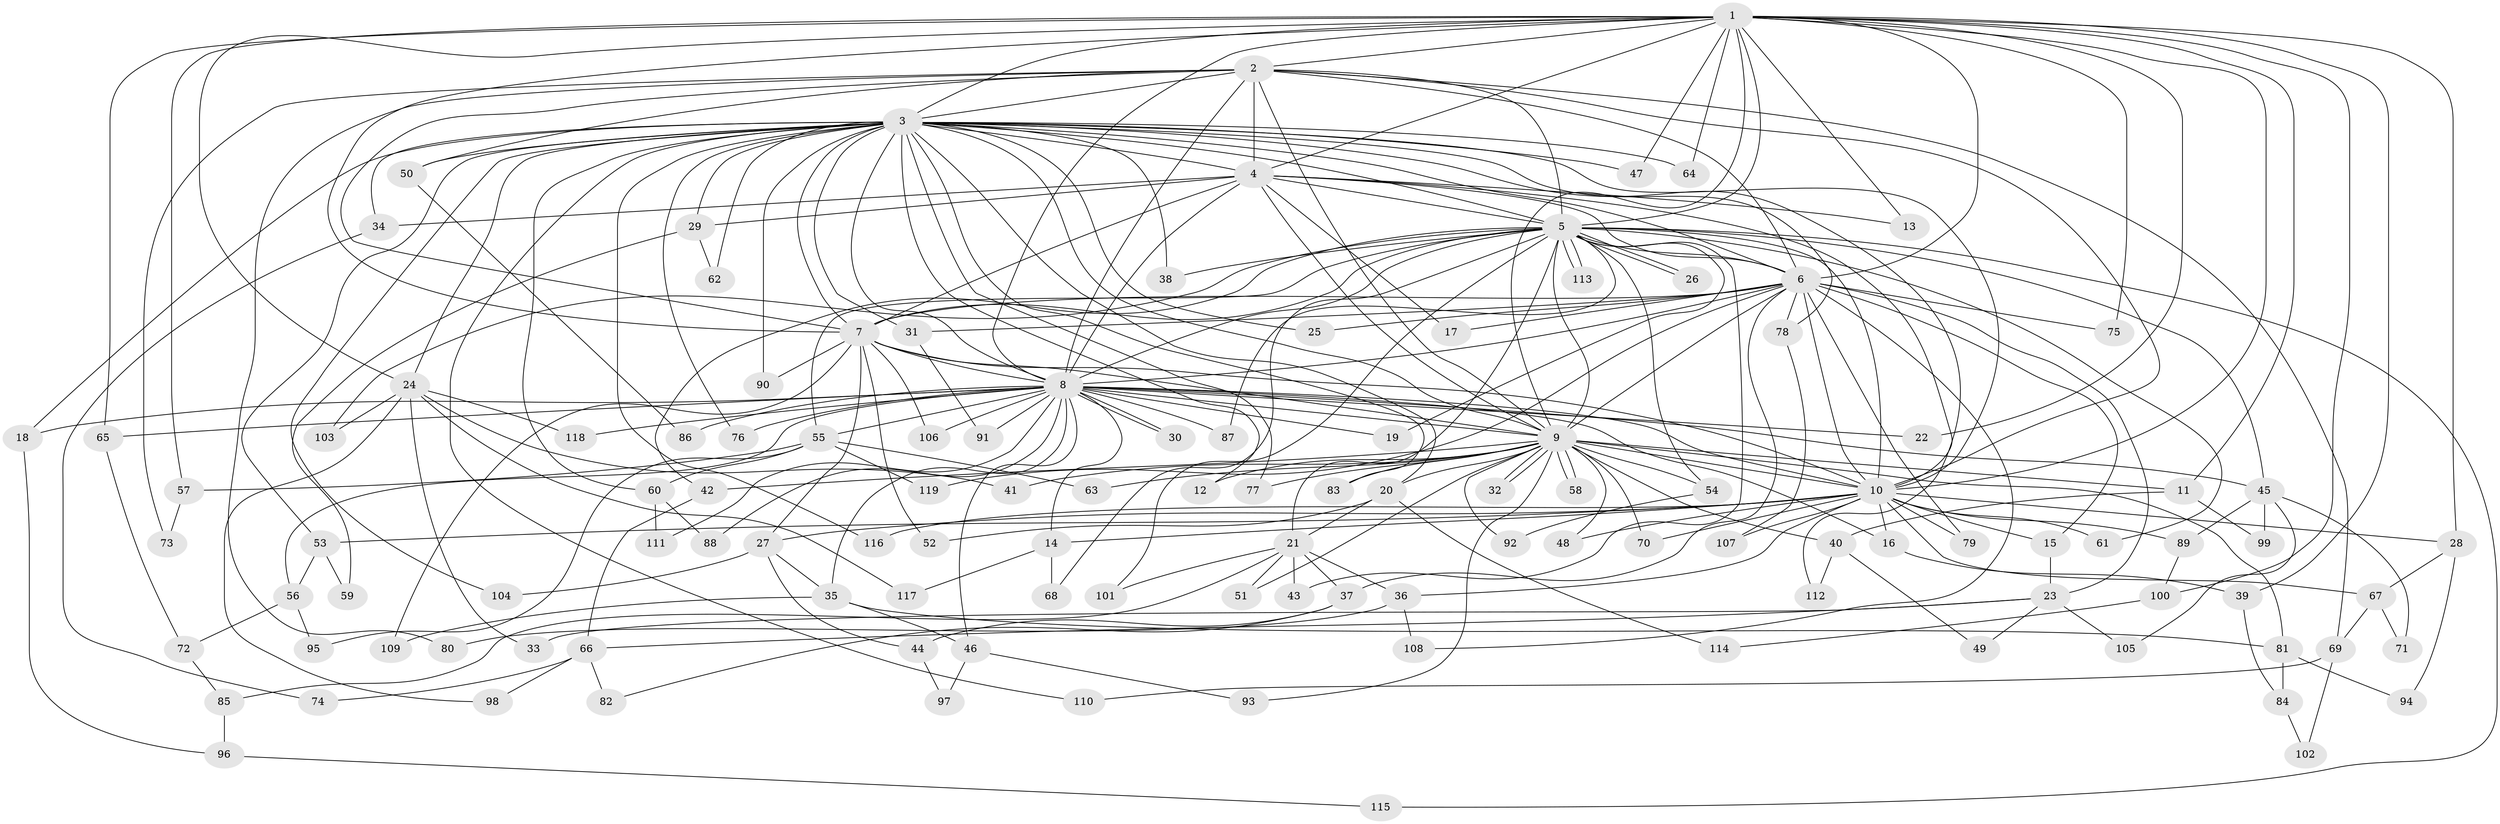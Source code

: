 // Generated by graph-tools (version 1.1) at 2025/43/03/09/25 04:43:30]
// undirected, 119 vertices, 263 edges
graph export_dot {
graph [start="1"]
  node [color=gray90,style=filled];
  1;
  2;
  3;
  4;
  5;
  6;
  7;
  8;
  9;
  10;
  11;
  12;
  13;
  14;
  15;
  16;
  17;
  18;
  19;
  20;
  21;
  22;
  23;
  24;
  25;
  26;
  27;
  28;
  29;
  30;
  31;
  32;
  33;
  34;
  35;
  36;
  37;
  38;
  39;
  40;
  41;
  42;
  43;
  44;
  45;
  46;
  47;
  48;
  49;
  50;
  51;
  52;
  53;
  54;
  55;
  56;
  57;
  58;
  59;
  60;
  61;
  62;
  63;
  64;
  65;
  66;
  67;
  68;
  69;
  70;
  71;
  72;
  73;
  74;
  75;
  76;
  77;
  78;
  79;
  80;
  81;
  82;
  83;
  84;
  85;
  86;
  87;
  88;
  89;
  90;
  91;
  92;
  93;
  94;
  95;
  96;
  97;
  98;
  99;
  100;
  101;
  102;
  103;
  104;
  105;
  106;
  107;
  108;
  109;
  110;
  111;
  112;
  113;
  114;
  115;
  116;
  117;
  118;
  119;
  1 -- 2;
  1 -- 3;
  1 -- 4;
  1 -- 5;
  1 -- 6;
  1 -- 7;
  1 -- 8;
  1 -- 9;
  1 -- 10;
  1 -- 11;
  1 -- 13;
  1 -- 22;
  1 -- 24;
  1 -- 28;
  1 -- 39;
  1 -- 47;
  1 -- 57;
  1 -- 64;
  1 -- 65;
  1 -- 75;
  1 -- 100;
  2 -- 3;
  2 -- 4;
  2 -- 5;
  2 -- 6;
  2 -- 7;
  2 -- 8;
  2 -- 9;
  2 -- 10;
  2 -- 50;
  2 -- 69;
  2 -- 73;
  2 -- 80;
  3 -- 4;
  3 -- 5;
  3 -- 6;
  3 -- 7;
  3 -- 8;
  3 -- 9;
  3 -- 10;
  3 -- 12;
  3 -- 18;
  3 -- 20;
  3 -- 24;
  3 -- 25;
  3 -- 29;
  3 -- 31;
  3 -- 34;
  3 -- 38;
  3 -- 47;
  3 -- 50;
  3 -- 53;
  3 -- 60;
  3 -- 62;
  3 -- 64;
  3 -- 76;
  3 -- 77;
  3 -- 78;
  3 -- 83;
  3 -- 90;
  3 -- 104;
  3 -- 110;
  3 -- 112;
  3 -- 116;
  4 -- 5;
  4 -- 6;
  4 -- 7;
  4 -- 8;
  4 -- 9;
  4 -- 10;
  4 -- 13;
  4 -- 17;
  4 -- 29;
  4 -- 34;
  5 -- 6;
  5 -- 7;
  5 -- 8;
  5 -- 9;
  5 -- 10;
  5 -- 19;
  5 -- 21;
  5 -- 26;
  5 -- 26;
  5 -- 38;
  5 -- 42;
  5 -- 43;
  5 -- 45;
  5 -- 54;
  5 -- 55;
  5 -- 61;
  5 -- 68;
  5 -- 87;
  5 -- 101;
  5 -- 103;
  5 -- 113;
  5 -- 113;
  5 -- 115;
  6 -- 7;
  6 -- 8;
  6 -- 9;
  6 -- 10;
  6 -- 15;
  6 -- 17;
  6 -- 23;
  6 -- 25;
  6 -- 31;
  6 -- 37;
  6 -- 75;
  6 -- 78;
  6 -- 79;
  6 -- 108;
  6 -- 119;
  7 -- 8;
  7 -- 9;
  7 -- 10;
  7 -- 27;
  7 -- 52;
  7 -- 90;
  7 -- 106;
  7 -- 109;
  8 -- 9;
  8 -- 10;
  8 -- 14;
  8 -- 16;
  8 -- 18;
  8 -- 19;
  8 -- 22;
  8 -- 30;
  8 -- 30;
  8 -- 35;
  8 -- 45;
  8 -- 46;
  8 -- 55;
  8 -- 56;
  8 -- 65;
  8 -- 76;
  8 -- 86;
  8 -- 87;
  8 -- 88;
  8 -- 91;
  8 -- 106;
  8 -- 111;
  8 -- 118;
  9 -- 10;
  9 -- 11;
  9 -- 12;
  9 -- 20;
  9 -- 32;
  9 -- 32;
  9 -- 40;
  9 -- 41;
  9 -- 42;
  9 -- 48;
  9 -- 51;
  9 -- 54;
  9 -- 58;
  9 -- 58;
  9 -- 63;
  9 -- 70;
  9 -- 77;
  9 -- 81;
  9 -- 83;
  9 -- 92;
  9 -- 93;
  10 -- 14;
  10 -- 15;
  10 -- 16;
  10 -- 27;
  10 -- 28;
  10 -- 36;
  10 -- 48;
  10 -- 53;
  10 -- 61;
  10 -- 67;
  10 -- 70;
  10 -- 79;
  10 -- 89;
  10 -- 107;
  10 -- 116;
  11 -- 40;
  11 -- 99;
  14 -- 68;
  14 -- 117;
  15 -- 23;
  16 -- 39;
  18 -- 96;
  20 -- 21;
  20 -- 52;
  20 -- 114;
  21 -- 36;
  21 -- 37;
  21 -- 43;
  21 -- 51;
  21 -- 85;
  21 -- 101;
  23 -- 33;
  23 -- 49;
  23 -- 66;
  23 -- 105;
  24 -- 33;
  24 -- 41;
  24 -- 98;
  24 -- 103;
  24 -- 117;
  24 -- 118;
  27 -- 35;
  27 -- 44;
  27 -- 104;
  28 -- 67;
  28 -- 94;
  29 -- 59;
  29 -- 62;
  31 -- 91;
  34 -- 74;
  35 -- 46;
  35 -- 81;
  35 -- 109;
  36 -- 80;
  36 -- 108;
  37 -- 44;
  37 -- 82;
  39 -- 84;
  40 -- 49;
  40 -- 112;
  42 -- 66;
  44 -- 97;
  45 -- 71;
  45 -- 89;
  45 -- 99;
  45 -- 105;
  46 -- 93;
  46 -- 97;
  50 -- 86;
  53 -- 56;
  53 -- 59;
  54 -- 92;
  55 -- 57;
  55 -- 60;
  55 -- 63;
  55 -- 95;
  55 -- 119;
  56 -- 72;
  56 -- 95;
  57 -- 73;
  60 -- 88;
  60 -- 111;
  65 -- 72;
  66 -- 74;
  66 -- 82;
  66 -- 98;
  67 -- 69;
  67 -- 71;
  69 -- 102;
  69 -- 110;
  72 -- 85;
  78 -- 107;
  81 -- 84;
  81 -- 94;
  84 -- 102;
  85 -- 96;
  89 -- 100;
  96 -- 115;
  100 -- 114;
}
